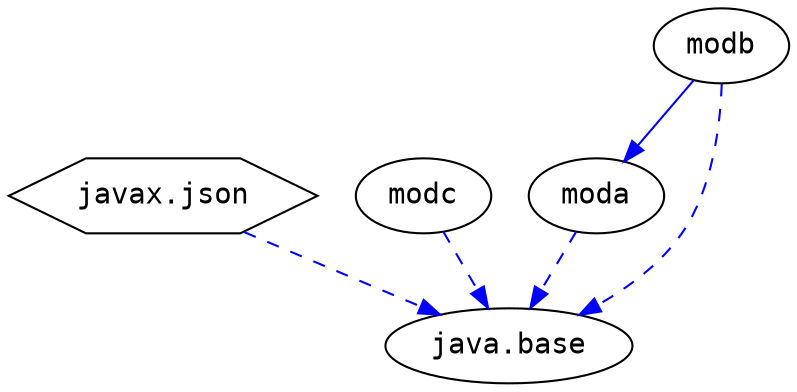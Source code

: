 # Created by depvis.JigsawDepVisualizer on Sat Aug 27 13:54:32 CEST 2016
digraph Java9_Dependency_Visualizer {
moda[fontname="Consolas",shape="ellipse",label="moda"];
java_base[fontname="Consolas",shape="ellipse",label="java.base"];
javax_json[fontname="Consolas",shape="hexagon",label="javax.json"];
modc[fontname="Consolas",shape="ellipse",label="modc"];
modb[fontname="Consolas",shape="ellipse",label="modb"];
moda -> java_base[color="#0000ff",fontname="Consolas",fontcolor="#0000ff",style="dashed",weight="16"]
javax_json -> java_base[color="#0000ff",fontname="Consolas",fontcolor="#0000ff",style="dashed",weight="16"]
modc -> java_base[color="#0000ff",fontname="Consolas",fontcolor="#0000ff",style="dashed",weight="16"]
modb -> moda[color="#0000ff",fontname="Consolas",fontcolor="#0000ff",weight="8"]
modb -> java_base[color="#0000ff",fontname="Consolas",fontcolor="#0000ff",style="dashed",weight="16"]
}
